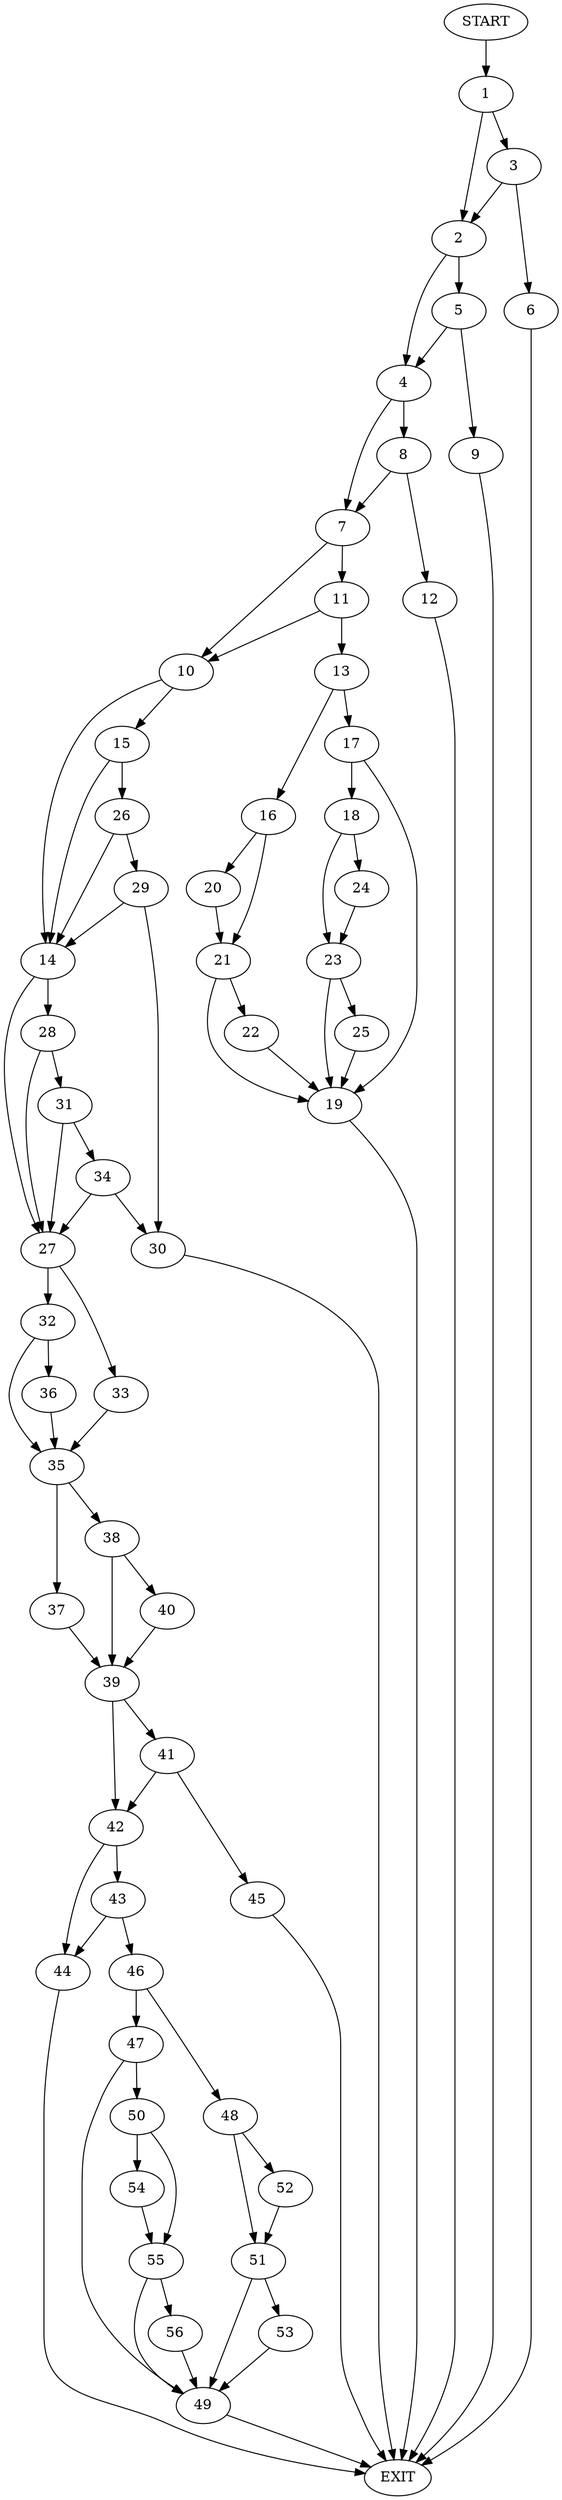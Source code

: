 digraph {
0 [label="START"]
57 [label="EXIT"]
0 -> 1
1 -> 2
1 -> 3
2 -> 4
2 -> 5
3 -> 2
3 -> 6
6 -> 57
4 -> 7
4 -> 8
5 -> 4
5 -> 9
9 -> 57
7 -> 10
7 -> 11
8 -> 7
8 -> 12
12 -> 57
11 -> 10
11 -> 13
10 -> 14
10 -> 15
13 -> 16
13 -> 17
17 -> 18
17 -> 19
16 -> 20
16 -> 21
21 -> 22
21 -> 19
20 -> 21
22 -> 19
19 -> 57
18 -> 23
18 -> 24
24 -> 23
23 -> 25
23 -> 19
25 -> 19
15 -> 14
15 -> 26
14 -> 27
14 -> 28
26 -> 14
26 -> 29
29 -> 14
29 -> 30
30 -> 57
28 -> 27
28 -> 31
27 -> 32
27 -> 33
31 -> 27
31 -> 34
34 -> 27
34 -> 30
33 -> 35
32 -> 36
32 -> 35
35 -> 37
35 -> 38
36 -> 35
37 -> 39
38 -> 40
38 -> 39
39 -> 41
39 -> 42
40 -> 39
42 -> 43
42 -> 44
41 -> 45
41 -> 42
45 -> 57
43 -> 46
43 -> 44
44 -> 57
46 -> 47
46 -> 48
47 -> 49
47 -> 50
48 -> 51
48 -> 52
51 -> 49
51 -> 53
52 -> 51
53 -> 49
49 -> 57
50 -> 54
50 -> 55
55 -> 49
55 -> 56
54 -> 55
56 -> 49
}
